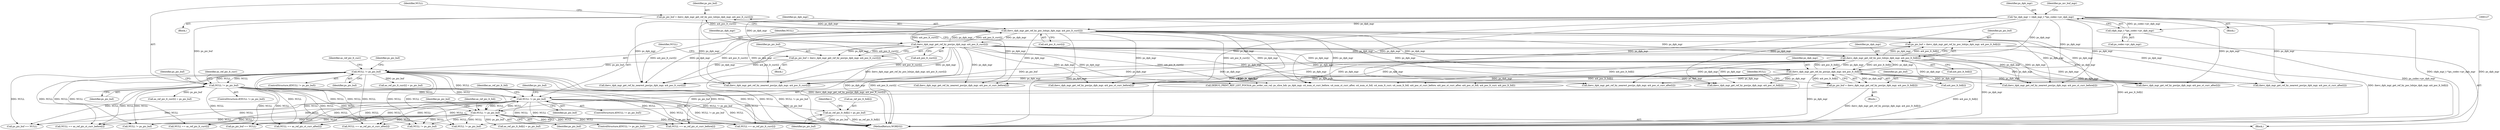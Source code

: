 digraph "0_Android_913d9e8d93d6b81bb8eac3fc2c1426651f5b259d_0@array" {
"1000587" [label="(Call,as_ref_pic_lt_foll[i] = ps_pic_buf)"];
"1000579" [label="(Call,NULL != ps_pic_buf)"];
"1000539" [label="(Call,NULL != ps_pic_buf)"];
"1000516" [label="(Call,NULL != ps_pic_buf)"];
"1000508" [label="(Call,ps_pic_buf = ihevc_dpb_mgr_get_ref_by_poc_lsb(ps_dpb_mgr, ai4_poc_lt_curr[i]))"];
"1000510" [label="(Call,ihevc_dpb_mgr_get_ref_by_poc_lsb(ps_dpb_mgr, ai4_poc_lt_curr[i]))"];
"1000124" [label="(Call,*ps_dpb_mgr = (dpb_mgr_t *)ps_codec->pv_dpb_mgr)"];
"1000126" [label="(Call,(dpb_mgr_t *)ps_codec->pv_dpb_mgr)"];
"1000533" [label="(Call,ihevc_dpb_mgr_get_ref_by_poc(ps_dpb_mgr, ai4_poc_lt_curr[i]))"];
"1000531" [label="(Call,ps_pic_buf = ihevc_dpb_mgr_get_ref_by_poc(ps_dpb_mgr, ai4_poc_lt_curr[i]))"];
"1000602" [label="(Call,NULL != ps_pic_buf)"];
"1000594" [label="(Call,ps_pic_buf = ihevc_dpb_mgr_get_ref_by_poc(ps_dpb_mgr, ai4_poc_lt_foll[i]))"];
"1000596" [label="(Call,ihevc_dpb_mgr_get_ref_by_poc(ps_dpb_mgr, ai4_poc_lt_foll[i]))"];
"1000573" [label="(Call,ihevc_dpb_mgr_get_ref_by_poc_lsb(ps_dpb_mgr, ai4_poc_lt_foll[i]))"];
"1000571" [label="(Call,ps_pic_buf = ihevc_dpb_mgr_get_ref_by_poc_lsb(ps_dpb_mgr, ai4_poc_lt_foll[i]))"];
"1000598" [label="(Call,ai4_poc_lt_foll[i])"];
"1000865" [label="(Call,ihevc_dpb_mgr_get_ref_by_nearest_poc(ps_dpb_mgr, ai4_poc_lt_curr[i]))"];
"1000128" [label="(Call,ps_codec->pv_dpb_mgr)"];
"1000571" [label="(Call,ps_pic_buf = ihevc_dpb_mgr_get_ref_by_poc_lsb(ps_dpb_mgr, ai4_poc_lt_foll[i]))"];
"1000579" [label="(Call,NULL != ps_pic_buf)"];
"1000570" [label="(Block,)"];
"1000581" [label="(Identifier,ps_pic_buf)"];
"1000573" [label="(Call,ihevc_dpb_mgr_get_ref_by_poc_lsb(ps_dpb_mgr, ai4_poc_lt_foll[i]))"];
"1000587" [label="(Call,as_ref_pic_lt_foll[i] = ps_pic_buf)"];
"1000668" [label="(Call,NULL != ps_pic_buf)"];
"1000524" [label="(Call,as_ref_pic_lt_curr[i] = ps_pic_buf)"];
"1000512" [label="(Call,ai4_poc_lt_curr[i])"];
"1000589" [label="(Identifier,as_ref_pic_lt_foll)"];
"1001100" [label="(Call,ihevc_dpb_mgr_get_ref_by_nearest_poc(ps_dpb_mgr, ai4_poc_lt_curr[i]))"];
"1000112" [label="(Block,)"];
"1000701" [label="(Call,NULL != ps_pic_buf)"];
"1000533" [label="(Call,ihevc_dpb_mgr_get_ref_by_poc(ps_dpb_mgr, ai4_poc_lt_curr[i]))"];
"1000516" [label="(Call,NULL != ps_pic_buf)"];
"1000603" [label="(Identifier,NULL)"];
"1000610" [label="(Call,as_ref_pic_lt_foll[i] = ps_pic_buf)"];
"1000515" [label="(ControlStructure,if(NULL != ps_pic_buf))"];
"1000526" [label="(Identifier,as_ref_pic_lt_curr)"];
"1000508" [label="(Call,ps_pic_buf = ihevc_dpb_mgr_get_ref_by_poc_lsb(ps_dpb_mgr, ai4_poc_lt_curr[i]))"];
"1000531" [label="(Call,ps_pic_buf = ihevc_dpb_mgr_get_ref_by_poc(ps_dpb_mgr, ai4_poc_lt_curr[i]))"];
"1000604" [label="(Identifier,ps_pic_buf)"];
"1000593" [label="(Block,)"];
"1000588" [label="(Call,as_ref_pic_lt_foll[i])"];
"1000562" [label="(Identifier,i)"];
"1000612" [label="(Identifier,as_ref_pic_lt_foll)"];
"1000813" [label="(Call,NULL == as_ref_pic_st_curr_after[i])"];
"1000518" [label="(Identifier,ps_pic_buf)"];
"1000538" [label="(ControlStructure,if(NULL != ps_pic_buf))"];
"1000509" [label="(Identifier,ps_pic_buf)"];
"1000521" [label="(Identifier,ps_pic_buf)"];
"1000584" [label="(Identifier,ps_pic_buf)"];
"1000855" [label="(Call,NULL == as_ref_pic_lt_curr[i])"];
"1000541" [label="(Identifier,ps_pic_buf)"];
"1000544" [label="(Identifier,ps_pic_buf)"];
"1000510" [label="(Call,ihevc_dpb_mgr_get_ref_by_poc_lsb(ps_dpb_mgr, ai4_poc_lt_curr[i]))"];
"1000578" [label="(ControlStructure,if(NULL != ps_pic_buf))"];
"1000549" [label="(Identifier,as_ref_pic_lt_curr)"];
"1001048" [label="(Call,NULL == as_ref_pic_st_curr_before[i])"];
"1000517" [label="(Identifier,NULL)"];
"1000823" [label="(Call,ihevc_dpb_mgr_get_ref_by_nearest_poc(ps_dpb_mgr, ai4_poc_st_curr_after[i]))"];
"1000575" [label="(Call,ai4_poc_lt_foll[i])"];
"1000595" [label="(Identifier,ps_pic_buf)"];
"1000607" [label="(Identifier,ps_pic_buf)"];
"1000934" [label="(Call,ps_pic_buf == NULL)"];
"1000602" [label="(Call,NULL != ps_pic_buf)"];
"1000125" [label="(Identifier,ps_dpb_mgr)"];
"1000635" [label="(Call,NULL != ps_pic_buf)"];
"1000535" [label="(Call,ai4_poc_lt_curr[i])"];
"1000594" [label="(Call,ps_pic_buf = ihevc_dpb_mgr_get_ref_by_poc(ps_dpb_mgr, ai4_poc_lt_foll[i]))"];
"1000574" [label="(Identifier,ps_dpb_mgr)"];
"1000591" [label="(Identifier,ps_pic_buf)"];
"1001169" [label="(Call,ps_pic_buf == NULL)"];
"1000596" [label="(Call,ihevc_dpb_mgr_get_ref_by_poc(ps_dpb_mgr, ai4_poc_lt_foll[i]))"];
"1000629" [label="(Call,ihevc_dpb_mgr_get_ref_by_poc(ps_dpb_mgr, ai4_poc_st_curr_before[i]))"];
"1001058" [label="(Call,ihevc_dpb_mgr_get_ref_by_nearest_poc(ps_dpb_mgr, ai4_poc_st_curr_before[i]))"];
"1000534" [label="(Identifier,ps_dpb_mgr)"];
"1000530" [label="(Block,)"];
"1000572" [label="(Identifier,ps_pic_buf)"];
"1001090" [label="(Call,NULL == as_ref_pic_lt_curr[i])"];
"1001190" [label="(Call,DEBUG_PRINT_REF_LIST_POCS(i4_pic_order_cnt_val, ps_slice_hdr, ps_dpb_mgr, u4_num_st_curr_before, u4_num_st_curr_after, u4_num_st_foll, u4_num_lt_curr, u4_num_lt_foll, ai4_poc_st_curr_before, ai4_poc_st_curr_after, ai4_poc_st_foll, ai4_poc_lt_curr, ai4_poc_lt_foll))"];
"1000597" [label="(Identifier,ps_dpb_mgr)"];
"1000507" [label="(Block,)"];
"1000540" [label="(Identifier,NULL)"];
"1001006" [label="(Call,NULL == as_ref_pic_st_curr_after[i])"];
"1001016" [label="(Call,ihevc_dpb_mgr_get_ref_by_nearest_poc(ps_dpb_mgr, ai4_poc_st_curr_after[i]))"];
"1000695" [label="(Call,ihevc_dpb_mgr_get_ref_by_poc(ps_dpb_mgr, ai4_poc_st_foll[i]))"];
"1000133" [label="(Identifier,ps_mv_buf_mgr)"];
"1001297" [label="(MethodReturn,WORD32)"];
"1000580" [label="(Identifier,NULL)"];
"1000547" [label="(Call,as_ref_pic_lt_curr[i] = ps_pic_buf)"];
"1000511" [label="(Identifier,ps_dpb_mgr)"];
"1000124" [label="(Call,*ps_dpb_mgr = (dpb_mgr_t *)ps_codec->pv_dpb_mgr)"];
"1000771" [label="(Call,NULL == as_ref_pic_st_curr_before[i])"];
"1000662" [label="(Call,ihevc_dpb_mgr_get_ref_by_poc(ps_dpb_mgr, ai4_poc_st_curr_after[i]))"];
"1000781" [label="(Call,ihevc_dpb_mgr_get_ref_by_nearest_poc(ps_dpb_mgr, ai4_poc_st_curr_before[i]))"];
"1000126" [label="(Call,(dpb_mgr_t *)ps_codec->pv_dpb_mgr)"];
"1000601" [label="(ControlStructure,if(NULL != ps_pic_buf))"];
"1000532" [label="(Identifier,ps_pic_buf)"];
"1000539" [label="(Call,NULL != ps_pic_buf)"];
"1000587" -> "1000570"  [label="AST: "];
"1000587" -> "1000591"  [label="CFG: "];
"1000588" -> "1000587"  [label="AST: "];
"1000591" -> "1000587"  [label="AST: "];
"1000562" -> "1000587"  [label="CFG: "];
"1000587" -> "1001297"  [label="DDG: as_ref_pic_lt_foll[i]"];
"1000587" -> "1001297"  [label="DDG: ps_pic_buf"];
"1000579" -> "1000587"  [label="DDG: ps_pic_buf"];
"1000579" -> "1000578"  [label="AST: "];
"1000579" -> "1000581"  [label="CFG: "];
"1000580" -> "1000579"  [label="AST: "];
"1000581" -> "1000579"  [label="AST: "];
"1000584" -> "1000579"  [label="CFG: "];
"1000589" -> "1000579"  [label="CFG: "];
"1000579" -> "1001297"  [label="DDG: NULL != ps_pic_buf"];
"1000579" -> "1001297"  [label="DDG: NULL"];
"1000539" -> "1000579"  [label="DDG: NULL"];
"1000602" -> "1000579"  [label="DDG: NULL"];
"1000516" -> "1000579"  [label="DDG: NULL"];
"1000571" -> "1000579"  [label="DDG: ps_pic_buf"];
"1000579" -> "1000602"  [label="DDG: NULL"];
"1000579" -> "1000635"  [label="DDG: NULL"];
"1000579" -> "1000668"  [label="DDG: NULL"];
"1000579" -> "1000701"  [label="DDG: NULL"];
"1000579" -> "1000771"  [label="DDG: NULL"];
"1000579" -> "1000813"  [label="DDG: NULL"];
"1000579" -> "1000855"  [label="DDG: NULL"];
"1000579" -> "1000934"  [label="DDG: NULL"];
"1000579" -> "1001006"  [label="DDG: NULL"];
"1000579" -> "1001048"  [label="DDG: NULL"];
"1000579" -> "1001090"  [label="DDG: NULL"];
"1000579" -> "1001169"  [label="DDG: NULL"];
"1000539" -> "1000538"  [label="AST: "];
"1000539" -> "1000541"  [label="CFG: "];
"1000540" -> "1000539"  [label="AST: "];
"1000541" -> "1000539"  [label="AST: "];
"1000544" -> "1000539"  [label="CFG: "];
"1000549" -> "1000539"  [label="CFG: "];
"1000539" -> "1001297"  [label="DDG: NULL"];
"1000539" -> "1001297"  [label="DDG: NULL != ps_pic_buf"];
"1000539" -> "1000516"  [label="DDG: NULL"];
"1000516" -> "1000539"  [label="DDG: NULL"];
"1000531" -> "1000539"  [label="DDG: ps_pic_buf"];
"1000539" -> "1000547"  [label="DDG: ps_pic_buf"];
"1000539" -> "1000602"  [label="DDG: NULL"];
"1000539" -> "1000635"  [label="DDG: NULL"];
"1000539" -> "1000668"  [label="DDG: NULL"];
"1000539" -> "1000701"  [label="DDG: NULL"];
"1000539" -> "1000771"  [label="DDG: NULL"];
"1000539" -> "1000813"  [label="DDG: NULL"];
"1000539" -> "1000855"  [label="DDG: NULL"];
"1000539" -> "1000934"  [label="DDG: NULL"];
"1000539" -> "1001006"  [label="DDG: NULL"];
"1000539" -> "1001048"  [label="DDG: NULL"];
"1000539" -> "1001090"  [label="DDG: NULL"];
"1000539" -> "1001169"  [label="DDG: NULL"];
"1000516" -> "1000515"  [label="AST: "];
"1000516" -> "1000518"  [label="CFG: "];
"1000517" -> "1000516"  [label="AST: "];
"1000518" -> "1000516"  [label="AST: "];
"1000521" -> "1000516"  [label="CFG: "];
"1000526" -> "1000516"  [label="CFG: "];
"1000516" -> "1001297"  [label="DDG: NULL != ps_pic_buf"];
"1000516" -> "1001297"  [label="DDG: NULL"];
"1000508" -> "1000516"  [label="DDG: ps_pic_buf"];
"1000516" -> "1000524"  [label="DDG: ps_pic_buf"];
"1000516" -> "1000602"  [label="DDG: NULL"];
"1000516" -> "1000635"  [label="DDG: NULL"];
"1000516" -> "1000668"  [label="DDG: NULL"];
"1000516" -> "1000701"  [label="DDG: NULL"];
"1000516" -> "1000771"  [label="DDG: NULL"];
"1000516" -> "1000813"  [label="DDG: NULL"];
"1000516" -> "1000855"  [label="DDG: NULL"];
"1000516" -> "1000934"  [label="DDG: NULL"];
"1000516" -> "1001006"  [label="DDG: NULL"];
"1000516" -> "1001048"  [label="DDG: NULL"];
"1000516" -> "1001090"  [label="DDG: NULL"];
"1000516" -> "1001169"  [label="DDG: NULL"];
"1000508" -> "1000507"  [label="AST: "];
"1000508" -> "1000510"  [label="CFG: "];
"1000509" -> "1000508"  [label="AST: "];
"1000510" -> "1000508"  [label="AST: "];
"1000517" -> "1000508"  [label="CFG: "];
"1000508" -> "1001297"  [label="DDG: ihevc_dpb_mgr_get_ref_by_poc_lsb(ps_dpb_mgr, ai4_poc_lt_curr[i])"];
"1000510" -> "1000508"  [label="DDG: ps_dpb_mgr"];
"1000510" -> "1000508"  [label="DDG: ai4_poc_lt_curr[i]"];
"1000510" -> "1000512"  [label="CFG: "];
"1000511" -> "1000510"  [label="AST: "];
"1000512" -> "1000510"  [label="AST: "];
"1000510" -> "1001297"  [label="DDG: ps_dpb_mgr"];
"1000510" -> "1001297"  [label="DDG: ai4_poc_lt_curr[i]"];
"1000124" -> "1000510"  [label="DDG: ps_dpb_mgr"];
"1000533" -> "1000510"  [label="DDG: ps_dpb_mgr"];
"1000533" -> "1000510"  [label="DDG: ai4_poc_lt_curr[i]"];
"1000510" -> "1000533"  [label="DDG: ps_dpb_mgr"];
"1000510" -> "1000533"  [label="DDG: ai4_poc_lt_curr[i]"];
"1000510" -> "1000573"  [label="DDG: ps_dpb_mgr"];
"1000510" -> "1000596"  [label="DDG: ps_dpb_mgr"];
"1000510" -> "1000629"  [label="DDG: ps_dpb_mgr"];
"1000510" -> "1000662"  [label="DDG: ps_dpb_mgr"];
"1000510" -> "1000695"  [label="DDG: ps_dpb_mgr"];
"1000510" -> "1000781"  [label="DDG: ps_dpb_mgr"];
"1000510" -> "1000823"  [label="DDG: ps_dpb_mgr"];
"1000510" -> "1000865"  [label="DDG: ps_dpb_mgr"];
"1000510" -> "1000865"  [label="DDG: ai4_poc_lt_curr[i]"];
"1000510" -> "1001016"  [label="DDG: ps_dpb_mgr"];
"1000510" -> "1001058"  [label="DDG: ps_dpb_mgr"];
"1000510" -> "1001100"  [label="DDG: ps_dpb_mgr"];
"1000510" -> "1001100"  [label="DDG: ai4_poc_lt_curr[i]"];
"1000510" -> "1001190"  [label="DDG: ps_dpb_mgr"];
"1000510" -> "1001190"  [label="DDG: ai4_poc_lt_curr[i]"];
"1000124" -> "1000112"  [label="AST: "];
"1000124" -> "1000126"  [label="CFG: "];
"1000125" -> "1000124"  [label="AST: "];
"1000126" -> "1000124"  [label="AST: "];
"1000133" -> "1000124"  [label="CFG: "];
"1000124" -> "1001297"  [label="DDG: (dpb_mgr_t *)ps_codec->pv_dpb_mgr"];
"1000124" -> "1001297"  [label="DDG: ps_dpb_mgr"];
"1000126" -> "1000124"  [label="DDG: ps_codec->pv_dpb_mgr"];
"1000124" -> "1000533"  [label="DDG: ps_dpb_mgr"];
"1000124" -> "1000573"  [label="DDG: ps_dpb_mgr"];
"1000124" -> "1000596"  [label="DDG: ps_dpb_mgr"];
"1000124" -> "1000629"  [label="DDG: ps_dpb_mgr"];
"1000124" -> "1000662"  [label="DDG: ps_dpb_mgr"];
"1000124" -> "1000695"  [label="DDG: ps_dpb_mgr"];
"1000124" -> "1000781"  [label="DDG: ps_dpb_mgr"];
"1000124" -> "1000823"  [label="DDG: ps_dpb_mgr"];
"1000124" -> "1000865"  [label="DDG: ps_dpb_mgr"];
"1000124" -> "1001016"  [label="DDG: ps_dpb_mgr"];
"1000124" -> "1001058"  [label="DDG: ps_dpb_mgr"];
"1000124" -> "1001100"  [label="DDG: ps_dpb_mgr"];
"1000124" -> "1001190"  [label="DDG: ps_dpb_mgr"];
"1000126" -> "1000128"  [label="CFG: "];
"1000127" -> "1000126"  [label="AST: "];
"1000128" -> "1000126"  [label="AST: "];
"1000126" -> "1001297"  [label="DDG: ps_codec->pv_dpb_mgr"];
"1000533" -> "1000531"  [label="AST: "];
"1000533" -> "1000535"  [label="CFG: "];
"1000534" -> "1000533"  [label="AST: "];
"1000535" -> "1000533"  [label="AST: "];
"1000531" -> "1000533"  [label="CFG: "];
"1000533" -> "1001297"  [label="DDG: ps_dpb_mgr"];
"1000533" -> "1001297"  [label="DDG: ai4_poc_lt_curr[i]"];
"1000533" -> "1000531"  [label="DDG: ps_dpb_mgr"];
"1000533" -> "1000531"  [label="DDG: ai4_poc_lt_curr[i]"];
"1000533" -> "1000573"  [label="DDG: ps_dpb_mgr"];
"1000533" -> "1000596"  [label="DDG: ps_dpb_mgr"];
"1000533" -> "1000629"  [label="DDG: ps_dpb_mgr"];
"1000533" -> "1000662"  [label="DDG: ps_dpb_mgr"];
"1000533" -> "1000695"  [label="DDG: ps_dpb_mgr"];
"1000533" -> "1000781"  [label="DDG: ps_dpb_mgr"];
"1000533" -> "1000823"  [label="DDG: ps_dpb_mgr"];
"1000533" -> "1000865"  [label="DDG: ps_dpb_mgr"];
"1000533" -> "1000865"  [label="DDG: ai4_poc_lt_curr[i]"];
"1000533" -> "1001016"  [label="DDG: ps_dpb_mgr"];
"1000533" -> "1001058"  [label="DDG: ps_dpb_mgr"];
"1000533" -> "1001100"  [label="DDG: ps_dpb_mgr"];
"1000533" -> "1001100"  [label="DDG: ai4_poc_lt_curr[i]"];
"1000533" -> "1001190"  [label="DDG: ps_dpb_mgr"];
"1000533" -> "1001190"  [label="DDG: ai4_poc_lt_curr[i]"];
"1000531" -> "1000530"  [label="AST: "];
"1000532" -> "1000531"  [label="AST: "];
"1000540" -> "1000531"  [label="CFG: "];
"1000531" -> "1001297"  [label="DDG: ihevc_dpb_mgr_get_ref_by_poc(ps_dpb_mgr, ai4_poc_lt_curr[i])"];
"1000602" -> "1000601"  [label="AST: "];
"1000602" -> "1000604"  [label="CFG: "];
"1000603" -> "1000602"  [label="AST: "];
"1000604" -> "1000602"  [label="AST: "];
"1000607" -> "1000602"  [label="CFG: "];
"1000612" -> "1000602"  [label="CFG: "];
"1000602" -> "1001297"  [label="DDG: NULL != ps_pic_buf"];
"1000602" -> "1001297"  [label="DDG: NULL"];
"1000594" -> "1000602"  [label="DDG: ps_pic_buf"];
"1000602" -> "1000610"  [label="DDG: ps_pic_buf"];
"1000602" -> "1000635"  [label="DDG: NULL"];
"1000602" -> "1000668"  [label="DDG: NULL"];
"1000602" -> "1000701"  [label="DDG: NULL"];
"1000602" -> "1000771"  [label="DDG: NULL"];
"1000602" -> "1000813"  [label="DDG: NULL"];
"1000602" -> "1000855"  [label="DDG: NULL"];
"1000602" -> "1000934"  [label="DDG: NULL"];
"1000602" -> "1001006"  [label="DDG: NULL"];
"1000602" -> "1001048"  [label="DDG: NULL"];
"1000602" -> "1001090"  [label="DDG: NULL"];
"1000602" -> "1001169"  [label="DDG: NULL"];
"1000594" -> "1000593"  [label="AST: "];
"1000594" -> "1000596"  [label="CFG: "];
"1000595" -> "1000594"  [label="AST: "];
"1000596" -> "1000594"  [label="AST: "];
"1000603" -> "1000594"  [label="CFG: "];
"1000594" -> "1001297"  [label="DDG: ihevc_dpb_mgr_get_ref_by_poc(ps_dpb_mgr, ai4_poc_lt_foll[i])"];
"1000596" -> "1000594"  [label="DDG: ps_dpb_mgr"];
"1000596" -> "1000594"  [label="DDG: ai4_poc_lt_foll[i]"];
"1000596" -> "1000598"  [label="CFG: "];
"1000597" -> "1000596"  [label="AST: "];
"1000598" -> "1000596"  [label="AST: "];
"1000596" -> "1001297"  [label="DDG: ai4_poc_lt_foll[i]"];
"1000596" -> "1001297"  [label="DDG: ps_dpb_mgr"];
"1000596" -> "1000573"  [label="DDG: ps_dpb_mgr"];
"1000596" -> "1000573"  [label="DDG: ai4_poc_lt_foll[i]"];
"1000573" -> "1000596"  [label="DDG: ps_dpb_mgr"];
"1000573" -> "1000596"  [label="DDG: ai4_poc_lt_foll[i]"];
"1000596" -> "1000629"  [label="DDG: ps_dpb_mgr"];
"1000596" -> "1000662"  [label="DDG: ps_dpb_mgr"];
"1000596" -> "1000695"  [label="DDG: ps_dpb_mgr"];
"1000596" -> "1000781"  [label="DDG: ps_dpb_mgr"];
"1000596" -> "1000823"  [label="DDG: ps_dpb_mgr"];
"1000596" -> "1000865"  [label="DDG: ps_dpb_mgr"];
"1000596" -> "1001016"  [label="DDG: ps_dpb_mgr"];
"1000596" -> "1001058"  [label="DDG: ps_dpb_mgr"];
"1000596" -> "1001100"  [label="DDG: ps_dpb_mgr"];
"1000596" -> "1001190"  [label="DDG: ps_dpb_mgr"];
"1000596" -> "1001190"  [label="DDG: ai4_poc_lt_foll[i]"];
"1000573" -> "1000571"  [label="AST: "];
"1000573" -> "1000575"  [label="CFG: "];
"1000574" -> "1000573"  [label="AST: "];
"1000575" -> "1000573"  [label="AST: "];
"1000571" -> "1000573"  [label="CFG: "];
"1000573" -> "1001297"  [label="DDG: ai4_poc_lt_foll[i]"];
"1000573" -> "1001297"  [label="DDG: ps_dpb_mgr"];
"1000573" -> "1000571"  [label="DDG: ps_dpb_mgr"];
"1000573" -> "1000571"  [label="DDG: ai4_poc_lt_foll[i]"];
"1000573" -> "1000629"  [label="DDG: ps_dpb_mgr"];
"1000573" -> "1000662"  [label="DDG: ps_dpb_mgr"];
"1000573" -> "1000695"  [label="DDG: ps_dpb_mgr"];
"1000573" -> "1000781"  [label="DDG: ps_dpb_mgr"];
"1000573" -> "1000823"  [label="DDG: ps_dpb_mgr"];
"1000573" -> "1000865"  [label="DDG: ps_dpb_mgr"];
"1000573" -> "1001016"  [label="DDG: ps_dpb_mgr"];
"1000573" -> "1001058"  [label="DDG: ps_dpb_mgr"];
"1000573" -> "1001100"  [label="DDG: ps_dpb_mgr"];
"1000573" -> "1001190"  [label="DDG: ps_dpb_mgr"];
"1000573" -> "1001190"  [label="DDG: ai4_poc_lt_foll[i]"];
"1000571" -> "1000570"  [label="AST: "];
"1000572" -> "1000571"  [label="AST: "];
"1000580" -> "1000571"  [label="CFG: "];
"1000571" -> "1001297"  [label="DDG: ihevc_dpb_mgr_get_ref_by_poc_lsb(ps_dpb_mgr, ai4_poc_lt_foll[i])"];
}
